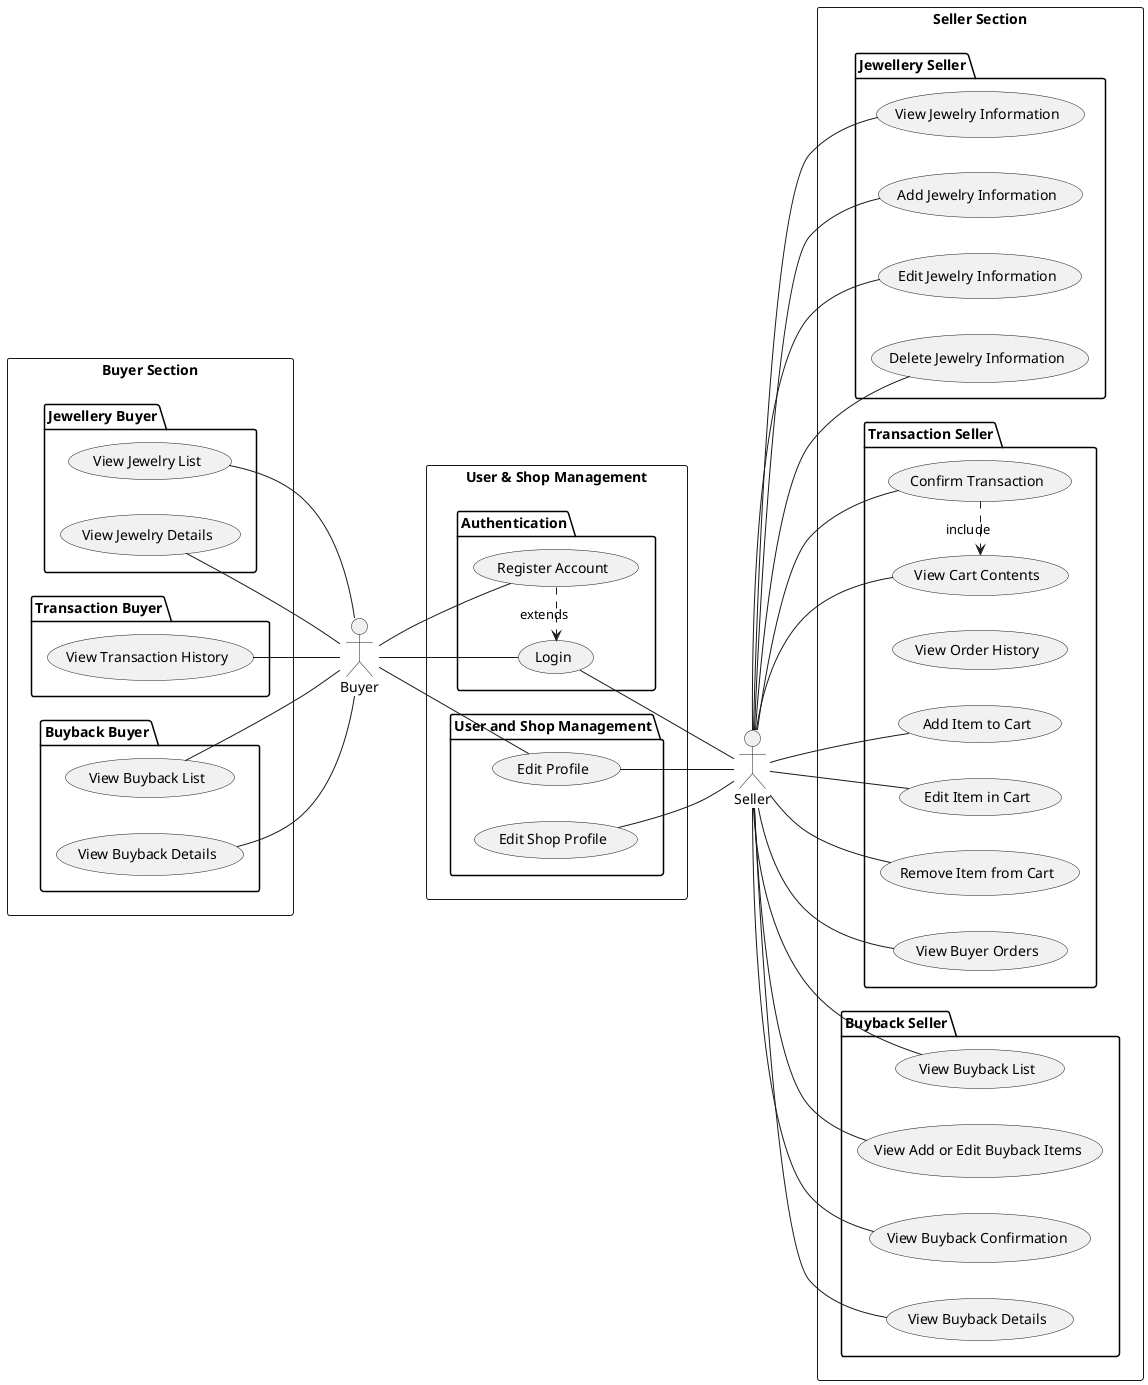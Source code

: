 @startuml
' Set diagram direction from left to right
left to right direction

' Define actors in the system
actor "Buyer"
actor "Seller"

' Define the system boundary for User & Shop Management
rectangle "User & Shop Management" {
    ' Package for Authentication related use cases
    package "Authentication" {
        ' Use case for user registration
        usecase "Register Account" as UC_Register
        ' Use case for user login
        usecase "Login" as UC_Login
    }

    ' Package for User and Shop profile management use cases
    package "User and Shop Management" {
        ' Use case for editing user profile
        usecase "Edit Profile" as UC_EditProfile
        ' Use case for editing shop profile (likely for Seller)
        usecase "Edit Shop Profile" as UC_EditShopProfile
    }
}

' Define the system boundary for Buyer specific actions
rectangle "Buyer Section" {
    ' Package for Jewellery viewing use cases for Buyer
    package "Jewellery Buyer" {
        ' Use case for viewing the list of jewelry
        usecase "View Jewelry List" as UC_ViewList
        ' Use case for viewing details of a specific jewelry item
        usecase "View Jewelry Details" as UC_ViewDetails
    }

    ' Package for Buyer's transaction history use cases
    package "Transaction Buyer" {
        ' Use case for viewing the buyer's transaction history
        usecase "View Transaction History" as UC_TransactionHistory
    }

    ' Package for Buyer's buyback (beli kembali) use cases (Iteration 3)
    package "Buyback Buyer" {
        ' Use case for viewing the list of previous buyback transactions for the buyer
        usecase "View Buyback List" as UC_ViewBuybackListForBuyer
        ' Use case for viewing details of a specific buyback transaction for the buyer
        usecase "View Buyback Details" as UC_ViewBuybackDetailsForBuyer
    }
}

' Define the system boundary for Seller specific actions
rectangle "Seller Section" {
    ' Package for Jewellery management use cases for Seller
    package "Jewellery Seller" {
        ' Use case for viewing information about jewelry (their own stock)
        usecase "View Jewelry Information" as UC_ViewInfo
        ' Use case for adding new jewelry information (to their stock)
        usecase "Add Jewelry Information" as UC_AddInfo
        ' Use case for editing existing jewelry information
        usecase "Edit Jewelry Information" as UC_EditInfo
        ' Use case for deleting jewelry information
        usecase "Delete Jewelry Information" as UC_DeleteInfo
    }

    ' Package for Seller's transaction related use cases
    package "Transaction Seller" {
        ' Use case for viewing the history of orders made by buyers
        usecase "View Order History" as UC_BuyerHistory
        ' Use case for adding an item to a (seller-managed?) cart - potentially for creating a new order/transaction
        usecase "Add Item to Cart" as UC_SellerAddItem
        ' Use case for editing an item in the (seller-managed?) cart
        usecase "Edit Item in Cart" as UC_SellerEditItem
        ' Use case for removing an item from the (seller-managed?) cart
        usecase "Remove Item from Cart" as UC_SellerDeleteItem
        ' Use case for viewing the contents of the (seller-managed?) cart
        usecase "View Cart Contents" as UC_SellerViewCart
        ' Use case for confirming a transaction (based on the cart)
        usecase "Confirm Transaction" as UC_SellerConfirm
        ' Use case for viewing orders placed by buyers (similar to View Order History?)
        usecase "View Buyer Orders" as UC_SellerViewOrders
    }

    ' Package for Seller's buyback (beli kembali) use cases (Iteration 3)
    package "Buyback Seller" {
        usecase "View Users list for buyback" as UC_ViewBuybackListForSeller
        usecase "View Add or Edit Buyback Items" as UC_ViewEditBuybackItem
        usecase "View Buyback Confirmation" as UC_ViewBuybackConfirmation
        usecase "View Buyback List" as UC_ViewBuybackListForSeller
        usecase "View Buyback Details" as UC_ViewBuybackDetailsForSeller
    }
}

' Define relationships between actors and use cases

' Buyer relationships
"Buyer" -- UC_Register
"Buyer" -- UC_Login
"Buyer" -- UC_EditProfile
UC_ViewList -- "Buyer"
UC_ViewDetails -- "Buyer"
UC_TransactionHistory -- "Buyer"
UC_ViewBuybackListForBuyer -- "Buyer"
UC_ViewBuybackDetailsForBuyer -- "Buyer"

' Seller relationships
UC_Login -- "Seller"
UC_EditProfile -- "Seller"
UC_EditShopProfile -- "Seller"
"Seller" -- UC_AddInfo
"Seller" -- UC_EditInfo
"Seller" -- UC_DeleteInfo
"Seller" -- UC_SellerAddItem
"Seller" -- UC_ViewInfo
"Seller" -- UC_SellerEditItem
"Seller" -- UC_SellerDeleteItem
"Seller" -- UC_SellerViewCart
"Seller" -- UC_SellerConfirm
"Seller" -- UC_SellerViewOrders

' Seller Buyback relationships
"Seller" -- UC_ViewEditBuybackItem
"Seller" -- UC_ViewBuybackConfirmation
"Seller" -- UC_ViewBuybackListForSeller
"Seller" -- UC_ViewBuybackDetailsForSeller


' Define relationships between use cases

' Extends relationship: Register extends Login (meaning registration might reuse login functionality or lead to login)
UC_Register .> UC_Login : extends
' Include relationship: Confirm Transaction includes View Cart Contents (viewing cart is part of confirming)
UC_SellerConfirm .> UC_SellerViewCart : include
' Include relationship: Access Customer Order Details includes Access Customer Orders by Phone (need to list orders first)
' UC_AccessCustomerOrderDetails .> UC_AccessCustomerOrders : include
' Include relationship: Buyback Items includes Access Customer Order Details (need order details to buyback)
' UC_BuybackItems .> UC_AccessOrderDetails : include
' Include relationship: View/Edit Buyback Price includes Buyback Items (price is determined during buyback)
' UC_ViewEditBuybackPrice .> UC_BuybackItems : include


' End of the diagram definition
@enduml
